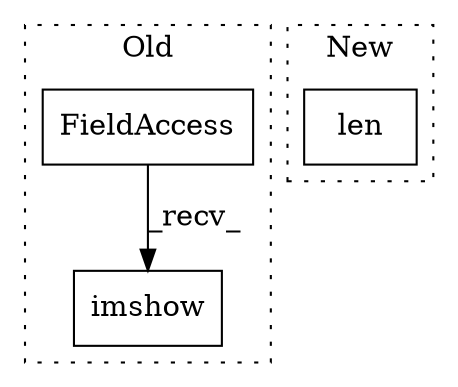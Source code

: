 digraph G {
subgraph cluster0 {
1 [label="imshow" a="32" s="943,1009" l="7,2" shape="box"];
3 [label="FieldAccess" a="22" s="940" l="2" shape="box"];
label = "Old";
style="dotted";
}
subgraph cluster1 {
2 [label="len" a="32" s="1020,1036" l="4,1" shape="box"];
label = "New";
style="dotted";
}
3 -> 1 [label="_recv_"];
}